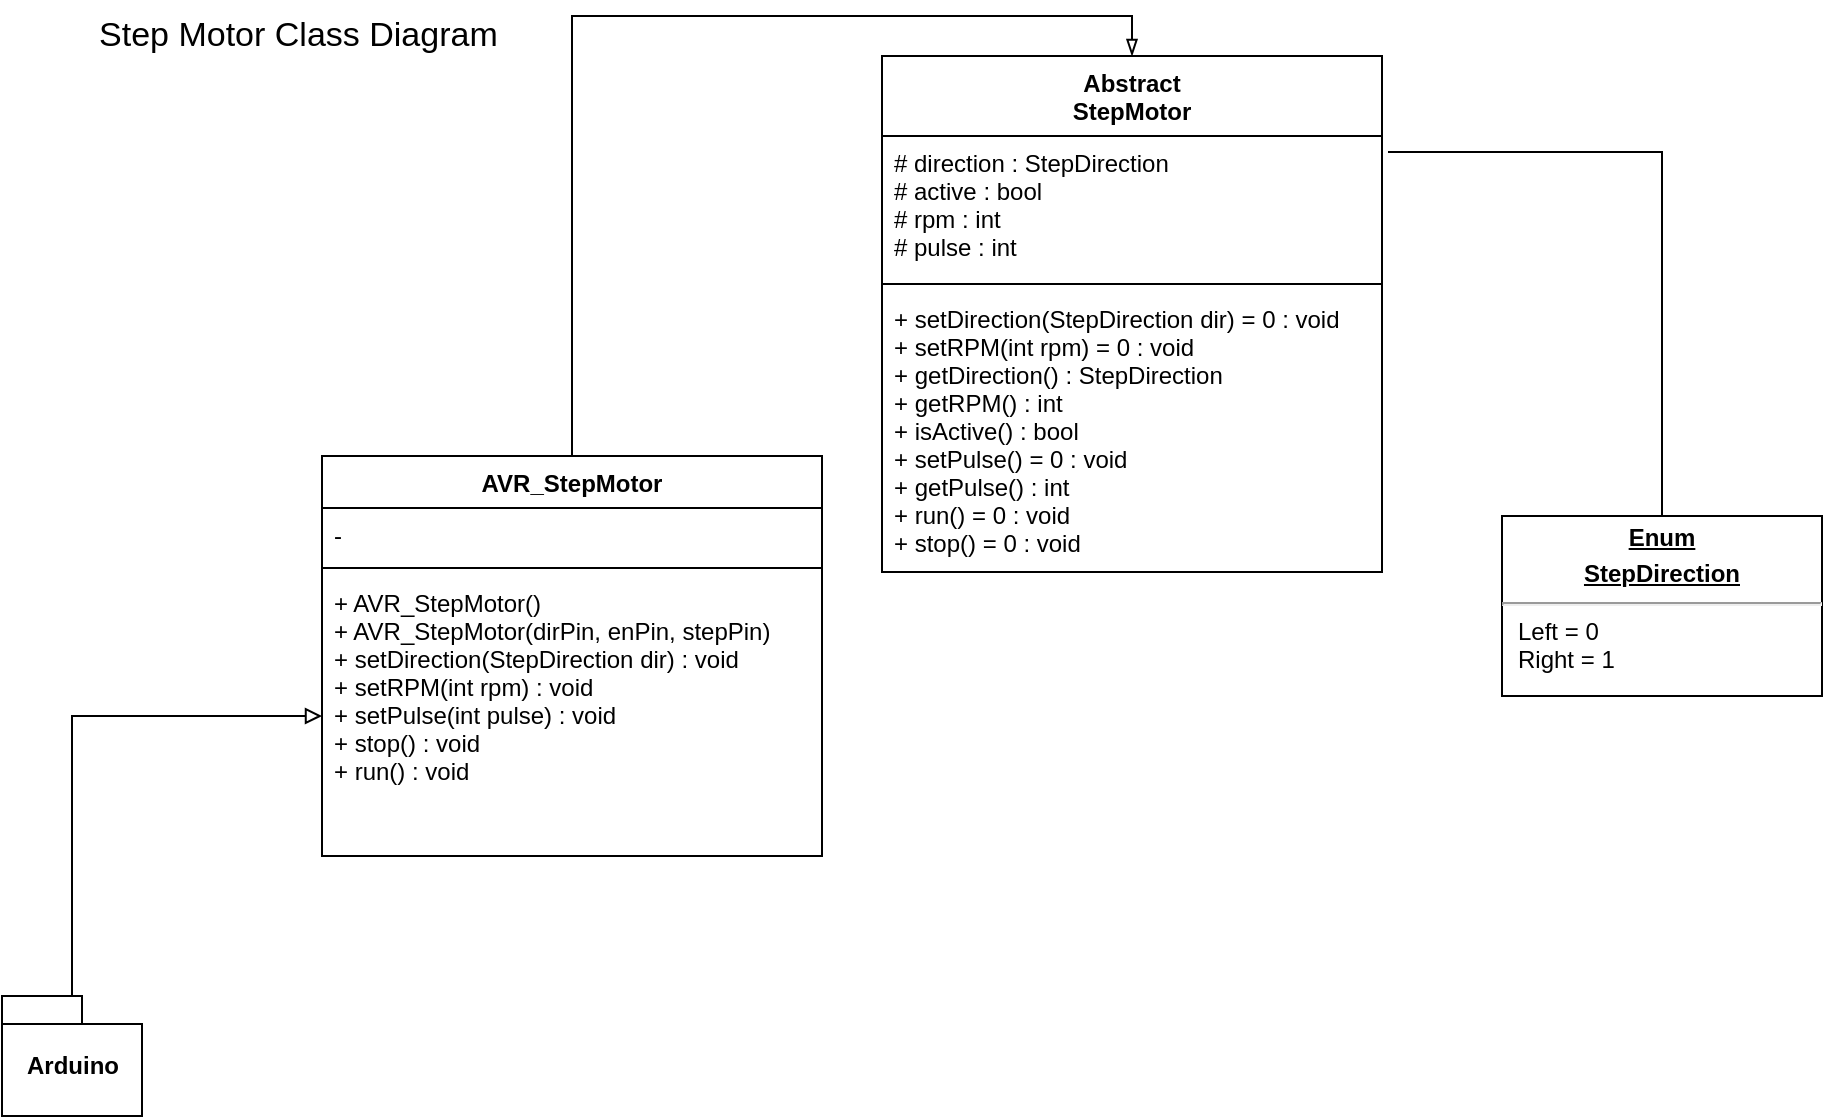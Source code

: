 <mxfile version="13.3.5" type="device"><diagram id="9Ju18ODTfL9M2qg7rEgK" name="Page-1"><mxGraphModel dx="1447" dy="907" grid="1" gridSize="10" guides="1" tooltips="1" connect="1" arrows="1" fold="1" page="1" pageScale="1" pageWidth="1600" pageHeight="1200" math="0" shadow="0"><root><mxCell id="0"/><mxCell id="1" parent="0"/><mxCell id="jJIqc58dZWPxf25sTvw8-49" style="edgeStyle=orthogonalEdgeStyle;rounded=0;orthogonalLoop=1;jettySize=auto;html=1;exitX=0.5;exitY=0;exitDx=0;exitDy=0;entryX=0.5;entryY=0;entryDx=0;entryDy=0;endArrow=blockThin;endFill=0;" parent="1" source="jJIqc58dZWPxf25sTvw8-32" target="jJIqc58dZWPxf25sTvw8-5" edge="1"><mxGeometry relative="1" as="geometry"/></mxCell><mxCell id="jJIqc58dZWPxf25sTvw8-46" value="&lt;font style=&quot;font-size: 17px&quot;&gt;Step Motor Class Diagram&amp;nbsp; &amp;nbsp; &amp;nbsp;&lt;/font&gt;" style="text;html=1;strokeColor=none;fillColor=none;align=center;verticalAlign=middle;whiteSpace=wrap;rounded=0;" parent="1" vertex="1"><mxGeometry x="170" y="180" width="300" height="20" as="geometry"/></mxCell><mxCell id="1oLgecFHrhw-5DkNcUai-1" style="edgeStyle=orthogonalEdgeStyle;rounded=0;orthogonalLoop=1;jettySize=auto;html=1;exitX=0.5;exitY=0;exitDx=0;exitDy=0;entryX=1.012;entryY=0.114;entryDx=0;entryDy=0;entryPerimeter=0;endArrow=none;endFill=0;endSize=11;strokeWidth=1;" parent="1" source="4MM5y1V_7DJHPXrjg-ax-2" target="jJIqc58dZWPxf25sTvw8-6" edge="1"><mxGeometry relative="1" as="geometry"/></mxCell><mxCell id="4MM5y1V_7DJHPXrjg-ax-2" value="&lt;p style=&quot;margin: 0px ; margin-top: 4px ; text-align: center ; text-decoration: underline&quot;&gt;&lt;b&gt;Enum&lt;/b&gt;&lt;/p&gt;&lt;p style=&quot;margin: 0px ; margin-top: 4px ; text-align: center ; text-decoration: underline&quot;&gt;&lt;b&gt;StepDirection&lt;/b&gt;&lt;/p&gt;&lt;hr&gt;&lt;p style=&quot;margin: 0px ; margin-left: 8px&quot;&gt;Left = 0&lt;/p&gt;&lt;p style=&quot;margin: 0px ; margin-left: 8px&quot;&gt;Right = 1&lt;/p&gt;" style="verticalAlign=top;align=left;overflow=fill;fontSize=12;fontFamily=Helvetica;html=1;" parent="1" vertex="1"><mxGeometry x="910" y="430" width="160" height="90" as="geometry"/></mxCell><mxCell id="jJIqc58dZWPxf25sTvw8-5" value="Abstract&#10;StepMotor&#10;" style="swimlane;fontStyle=1;align=center;verticalAlign=top;childLayout=stackLayout;horizontal=1;startSize=40;horizontalStack=0;resizeParent=1;resizeParentMax=0;resizeLast=0;collapsible=1;marginBottom=0;gradientColor=none;" parent="1" vertex="1"><mxGeometry x="600" y="200" width="250" height="258" as="geometry"/></mxCell><mxCell id="jJIqc58dZWPxf25sTvw8-6" value="# direction : StepDirection&#10;# active : bool&#10;# rpm : int&#10;# pulse : int&#10;" style="text;strokeColor=none;fillColor=none;align=left;verticalAlign=top;spacingLeft=4;spacingRight=4;overflow=hidden;rotatable=0;points=[[0,0.5],[1,0.5]];portConstraint=eastwest;" parent="jJIqc58dZWPxf25sTvw8-5" vertex="1"><mxGeometry y="40" width="250" height="70" as="geometry"/></mxCell><mxCell id="jJIqc58dZWPxf25sTvw8-7" value="" style="line;strokeWidth=1;fillColor=none;align=left;verticalAlign=middle;spacingTop=-1;spacingLeft=3;spacingRight=3;rotatable=0;labelPosition=right;points=[];portConstraint=eastwest;" parent="jJIqc58dZWPxf25sTvw8-5" vertex="1"><mxGeometry y="110" width="250" height="8" as="geometry"/></mxCell><mxCell id="jJIqc58dZWPxf25sTvw8-8" value="+ setDirection(StepDirection dir) = 0 : void&#10;+ setRPM(int rpm) = 0 : void&#10;+ getDirection() : StepDirection&#10;+ getRPM() : int&#10;+ isActive() : bool&#10;+ setPulse() = 0 : void&#10;+ getPulse() : int&#10;+ run() = 0 : void&#10;+ stop() = 0 : void" style="text;strokeColor=none;fillColor=none;align=left;verticalAlign=top;spacingLeft=4;spacingRight=4;overflow=hidden;rotatable=0;points=[[0,0.5],[1,0.5]];portConstraint=eastwest;" parent="jJIqc58dZWPxf25sTvw8-5" vertex="1"><mxGeometry y="118" width="250" height="140" as="geometry"/></mxCell><mxCell id="jJIqc58dZWPxf25sTvw8-32" value="AVR_StepMotor" style="swimlane;fontStyle=1;align=center;verticalAlign=top;childLayout=stackLayout;horizontal=1;startSize=26;horizontalStack=0;resizeParent=1;resizeParentMax=0;resizeLast=0;collapsible=1;marginBottom=0;gradientColor=none;" parent="1" vertex="1"><mxGeometry x="320" y="400" width="250" height="200" as="geometry"/></mxCell><mxCell id="jJIqc58dZWPxf25sTvw8-33" value="-" style="text;strokeColor=none;fillColor=none;align=left;verticalAlign=top;spacingLeft=4;spacingRight=4;overflow=hidden;rotatable=0;points=[[0,0.5],[1,0.5]];portConstraint=eastwest;" parent="jJIqc58dZWPxf25sTvw8-32" vertex="1"><mxGeometry y="26" width="250" height="26" as="geometry"/></mxCell><mxCell id="jJIqc58dZWPxf25sTvw8-34" value="" style="line;strokeWidth=1;fillColor=none;align=left;verticalAlign=middle;spacingTop=-1;spacingLeft=3;spacingRight=3;rotatable=0;labelPosition=right;points=[];portConstraint=eastwest;" parent="jJIqc58dZWPxf25sTvw8-32" vertex="1"><mxGeometry y="52" width="250" height="8" as="geometry"/></mxCell><mxCell id="jJIqc58dZWPxf25sTvw8-35" value="+ AVR_StepMotor()&#10;+ AVR_StepMotor(dirPin, enPin, stepPin)&#10;+ setDirection(StepDirection dir) : void&#10;+ setRPM(int rpm) : void&#10;+ setPulse(int pulse) : void&#10;+ stop() : void&#10;+ run() : void" style="text;strokeColor=none;fillColor=none;align=left;verticalAlign=top;spacingLeft=4;spacingRight=4;overflow=hidden;rotatable=0;points=[[0,0.5],[1,0.5]];portConstraint=eastwest;" parent="jJIqc58dZWPxf25sTvw8-32" vertex="1"><mxGeometry y="60" width="250" height="140" as="geometry"/></mxCell><mxCell id="pNMZjSqYvGDtIS3zCfip-2" style="edgeStyle=orthogonalEdgeStyle;rounded=0;orthogonalLoop=1;jettySize=auto;html=1;endArrow=block;endFill=0;" edge="1" parent="1" source="pNMZjSqYvGDtIS3zCfip-1" target="jJIqc58dZWPxf25sTvw8-35"><mxGeometry relative="1" as="geometry"/></mxCell><mxCell id="pNMZjSqYvGDtIS3zCfip-1" value="Arduino" style="shape=folder;fontStyle=1;spacingTop=10;tabWidth=40;tabHeight=14;tabPosition=left;html=1;" vertex="1" parent="1"><mxGeometry x="160" y="670" width="70" height="60" as="geometry"/></mxCell></root></mxGraphModel></diagram></mxfile>